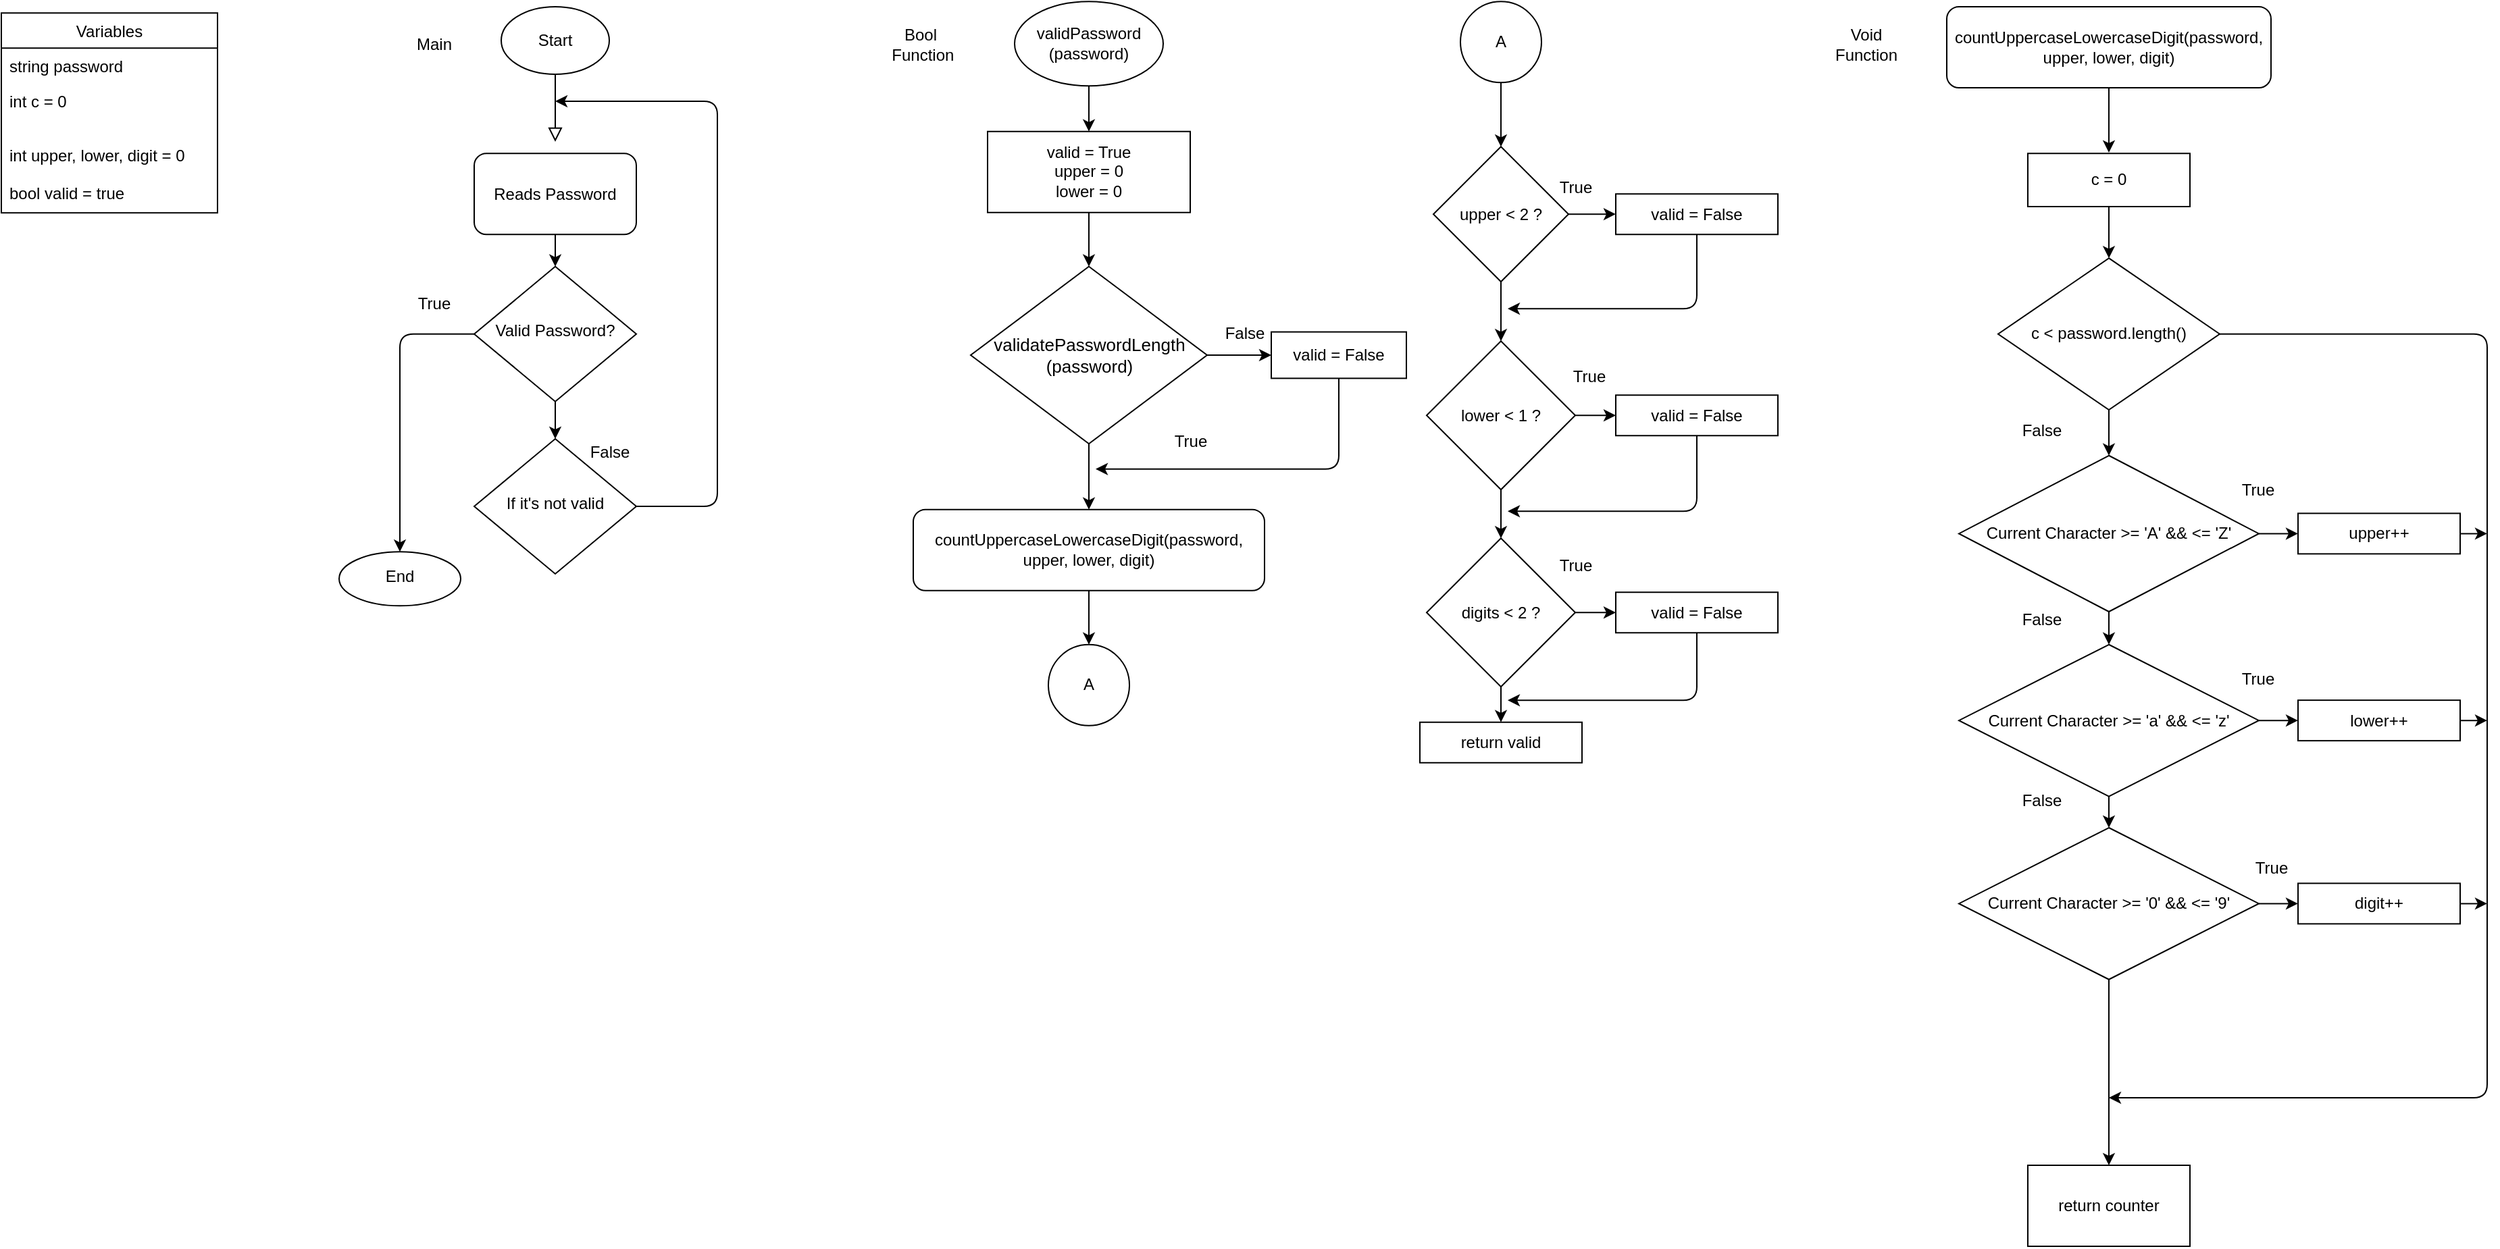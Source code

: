 <mxfile version="14.6.13" type="github">
  <diagram id="C5RBs43oDa-KdzZeNtuy" name="Page-1">
    <mxGraphModel dx="1673" dy="889" grid="1" gridSize="10" guides="1" tooltips="1" connect="1" arrows="1" fold="1" page="1" pageScale="1" pageWidth="1920" pageHeight="1200" math="0" shadow="0">
      <root>
        <mxCell id="WIyWlLk6GJQsqaUBKTNV-0" />
        <mxCell id="WIyWlLk6GJQsqaUBKTNV-1" parent="WIyWlLk6GJQsqaUBKTNV-0" />
        <mxCell id="WIyWlLk6GJQsqaUBKTNV-2" value="" style="html=1;jettySize=auto;orthogonalLoop=1;fontSize=11;endArrow=block;endFill=0;endSize=8;strokeWidth=1;shadow=0;labelBackgroundColor=none;edgeStyle=orthogonalEdgeStyle;" parent="WIyWlLk6GJQsqaUBKTNV-1" edge="1">
          <mxGeometry relative="1" as="geometry">
            <mxPoint x="430" y="72" as="sourcePoint" />
            <mxPoint x="430" y="122" as="targetPoint" />
          </mxGeometry>
        </mxCell>
        <mxCell id="QUAZW8t2TdC763v6tmOx-5" value="" style="edgeStyle=orthogonalEdgeStyle;curved=0;rounded=1;sketch=0;orthogonalLoop=1;jettySize=auto;html=1;" edge="1" parent="WIyWlLk6GJQsqaUBKTNV-1" source="WIyWlLk6GJQsqaUBKTNV-10" target="QUAZW8t2TdC763v6tmOx-4">
          <mxGeometry relative="1" as="geometry" />
        </mxCell>
        <mxCell id="QUAZW8t2TdC763v6tmOx-10" value="" style="edgeStyle=orthogonalEdgeStyle;curved=0;rounded=1;sketch=0;orthogonalLoop=1;jettySize=auto;html=1;" edge="1" parent="WIyWlLk6GJQsqaUBKTNV-1" source="WIyWlLk6GJQsqaUBKTNV-10" target="QUAZW8t2TdC763v6tmOx-9">
          <mxGeometry relative="1" as="geometry" />
        </mxCell>
        <mxCell id="WIyWlLk6GJQsqaUBKTNV-10" value="Valid Password?" style="rhombus;whiteSpace=wrap;html=1;shadow=0;fontFamily=Helvetica;fontSize=12;align=center;strokeWidth=1;spacing=6;spacingTop=-4;" parent="WIyWlLk6GJQsqaUBKTNV-1" vertex="1">
          <mxGeometry x="370" y="214.38" width="120" height="100" as="geometry" />
        </mxCell>
        <mxCell id="QUAZW8t2TdC763v6tmOx-1" value="Start" style="ellipse;whiteSpace=wrap;html=1;rounded=0;sketch=0;" vertex="1" parent="WIyWlLk6GJQsqaUBKTNV-1">
          <mxGeometry x="390" y="22" width="80" height="50" as="geometry" />
        </mxCell>
        <mxCell id="QUAZW8t2TdC763v6tmOx-3" value="" style="edgeStyle=orthogonalEdgeStyle;curved=0;rounded=1;sketch=0;orthogonalLoop=1;jettySize=auto;html=1;" edge="1" parent="WIyWlLk6GJQsqaUBKTNV-1" source="QUAZW8t2TdC763v6tmOx-2" target="WIyWlLk6GJQsqaUBKTNV-10">
          <mxGeometry relative="1" as="geometry" />
        </mxCell>
        <mxCell id="QUAZW8t2TdC763v6tmOx-2" value="Reads Password" style="rounded=1;whiteSpace=wrap;html=1;sketch=0;" vertex="1" parent="WIyWlLk6GJQsqaUBKTNV-1">
          <mxGeometry x="370" y="130.63" width="120" height="60" as="geometry" />
        </mxCell>
        <mxCell id="QUAZW8t2TdC763v6tmOx-6" style="edgeStyle=orthogonalEdgeStyle;curved=0;rounded=1;sketch=0;orthogonalLoop=1;jettySize=auto;html=1;" edge="1" parent="WIyWlLk6GJQsqaUBKTNV-1" source="QUAZW8t2TdC763v6tmOx-4">
          <mxGeometry relative="1" as="geometry">
            <mxPoint x="430" y="92" as="targetPoint" />
            <Array as="points">
              <mxPoint x="550" y="392" />
              <mxPoint x="550" y="92" />
            </Array>
          </mxGeometry>
        </mxCell>
        <mxCell id="QUAZW8t2TdC763v6tmOx-4" value="If it&#39;s not valid" style="rhombus;whiteSpace=wrap;html=1;shadow=0;fontFamily=Helvetica;fontSize=12;align=center;strokeWidth=1;spacing=6;spacingTop=-4;" vertex="1" parent="WIyWlLk6GJQsqaUBKTNV-1">
          <mxGeometry x="370" y="342" width="120" height="100" as="geometry" />
        </mxCell>
        <mxCell id="QUAZW8t2TdC763v6tmOx-9" value="End" style="ellipse;whiteSpace=wrap;html=1;shadow=0;strokeWidth=1;spacing=6;spacingTop=-4;" vertex="1" parent="WIyWlLk6GJQsqaUBKTNV-1">
          <mxGeometry x="270" y="425.63" width="90" height="40" as="geometry" />
        </mxCell>
        <mxCell id="QUAZW8t2TdC763v6tmOx-15" style="edgeStyle=orthogonalEdgeStyle;curved=0;rounded=1;sketch=0;orthogonalLoop=1;jettySize=auto;html=1;exitX=0.5;exitY=1;exitDx=0;exitDy=0;entryX=0.5;entryY=0;entryDx=0;entryDy=0;" edge="1" parent="WIyWlLk6GJQsqaUBKTNV-1" source="QUAZW8t2TdC763v6tmOx-11" target="QUAZW8t2TdC763v6tmOx-14">
          <mxGeometry relative="1" as="geometry" />
        </mxCell>
        <mxCell id="QUAZW8t2TdC763v6tmOx-11" value="validPassword&lt;br&gt;(password)" style="ellipse;whiteSpace=wrap;html=1;rounded=0;sketch=0;" vertex="1" parent="WIyWlLk6GJQsqaUBKTNV-1">
          <mxGeometry x="770" y="18.13" width="110" height="62.5" as="geometry" />
        </mxCell>
        <mxCell id="QUAZW8t2TdC763v6tmOx-16" style="edgeStyle=orthogonalEdgeStyle;curved=0;rounded=1;sketch=0;orthogonalLoop=1;jettySize=auto;html=1;exitX=0.5;exitY=1;exitDx=0;exitDy=0;" edge="1" parent="WIyWlLk6GJQsqaUBKTNV-1" source="QUAZW8t2TdC763v6tmOx-14">
          <mxGeometry relative="1" as="geometry">
            <mxPoint x="825" y="214.38" as="targetPoint" />
          </mxGeometry>
        </mxCell>
        <mxCell id="QUAZW8t2TdC763v6tmOx-14" value="valid = True&lt;br&gt;upper = 0&lt;br&gt;lower = 0" style="rounded=0;whiteSpace=wrap;html=1;sketch=0;" vertex="1" parent="WIyWlLk6GJQsqaUBKTNV-1">
          <mxGeometry x="750" y="114.38" width="150" height="60" as="geometry" />
        </mxCell>
        <mxCell id="QUAZW8t2TdC763v6tmOx-18" style="edgeStyle=orthogonalEdgeStyle;curved=0;rounded=1;sketch=0;orthogonalLoop=1;jettySize=auto;html=1;" edge="1" parent="WIyWlLk6GJQsqaUBKTNV-1" source="QUAZW8t2TdC763v6tmOx-17" target="QUAZW8t2TdC763v6tmOx-19">
          <mxGeometry relative="1" as="geometry">
            <mxPoint x="825" y="404.38" as="targetPoint" />
          </mxGeometry>
        </mxCell>
        <mxCell id="QUAZW8t2TdC763v6tmOx-23" style="edgeStyle=orthogonalEdgeStyle;curved=0;rounded=1;sketch=0;orthogonalLoop=1;jettySize=auto;html=1;exitX=1;exitY=0.5;exitDx=0;exitDy=0;" edge="1" parent="WIyWlLk6GJQsqaUBKTNV-1" source="QUAZW8t2TdC763v6tmOx-17" target="QUAZW8t2TdC763v6tmOx-24">
          <mxGeometry relative="1" as="geometry">
            <mxPoint x="980" y="280.38" as="targetPoint" />
          </mxGeometry>
        </mxCell>
        <mxCell id="QUAZW8t2TdC763v6tmOx-17" value="&lt;font style=&quot;font-size: 13px&quot;&gt;validatePasswordLength&lt;br&gt;(password)&lt;br&gt;&lt;/font&gt;" style="rhombus;whiteSpace=wrap;html=1;rounded=0;sketch=0;" vertex="1" parent="WIyWlLk6GJQsqaUBKTNV-1">
          <mxGeometry x="737.5" y="214.38" width="175" height="131.25" as="geometry" />
        </mxCell>
        <mxCell id="QUAZW8t2TdC763v6tmOx-21" value="" style="edgeStyle=orthogonalEdgeStyle;curved=0;rounded=1;sketch=0;orthogonalLoop=1;jettySize=auto;html=1;" edge="1" parent="WIyWlLk6GJQsqaUBKTNV-1" source="QUAZW8t2TdC763v6tmOx-19" target="QUAZW8t2TdC763v6tmOx-22">
          <mxGeometry relative="1" as="geometry">
            <mxPoint x="825" y="504.38" as="targetPoint" />
          </mxGeometry>
        </mxCell>
        <mxCell id="QUAZW8t2TdC763v6tmOx-19" value="countUppercaseLowercaseDigit(password, upper, lower, digit)" style="rounded=1;whiteSpace=wrap;html=1;sketch=0;" vertex="1" parent="WIyWlLk6GJQsqaUBKTNV-1">
          <mxGeometry x="695" y="394.38" width="260" height="60" as="geometry" />
        </mxCell>
        <mxCell id="QUAZW8t2TdC763v6tmOx-22" value="A" style="ellipse;whiteSpace=wrap;html=1;aspect=fixed;rounded=0;sketch=0;" vertex="1" parent="WIyWlLk6GJQsqaUBKTNV-1">
          <mxGeometry x="795" y="494.38" width="60" height="60" as="geometry" />
        </mxCell>
        <mxCell id="QUAZW8t2TdC763v6tmOx-25" style="edgeStyle=orthogonalEdgeStyle;curved=0;rounded=1;sketch=0;orthogonalLoop=1;jettySize=auto;html=1;" edge="1" parent="WIyWlLk6GJQsqaUBKTNV-1" source="QUAZW8t2TdC763v6tmOx-24">
          <mxGeometry relative="1" as="geometry">
            <mxPoint x="830" y="364.38" as="targetPoint" />
            <Array as="points">
              <mxPoint x="1010" y="364.38" />
            </Array>
          </mxGeometry>
        </mxCell>
        <mxCell id="QUAZW8t2TdC763v6tmOx-24" value="valid = False" style="rounded=0;whiteSpace=wrap;html=1;sketch=0;" vertex="1" parent="WIyWlLk6GJQsqaUBKTNV-1">
          <mxGeometry x="960" y="262.82" width="100" height="34.37" as="geometry" />
        </mxCell>
        <mxCell id="QUAZW8t2TdC763v6tmOx-26" value="True" style="text;html=1;align=center;verticalAlign=middle;resizable=0;points=[];autosize=1;strokeColor=none;" vertex="1" parent="WIyWlLk6GJQsqaUBKTNV-1">
          <mxGeometry x="880" y="334.38" width="40" height="20" as="geometry" />
        </mxCell>
        <mxCell id="QUAZW8t2TdC763v6tmOx-27" value="True" style="text;html=1;align=center;verticalAlign=middle;resizable=0;points=[];autosize=1;strokeColor=none;" vertex="1" parent="WIyWlLk6GJQsqaUBKTNV-1">
          <mxGeometry x="320" y="232" width="40" height="20" as="geometry" />
        </mxCell>
        <mxCell id="QUAZW8t2TdC763v6tmOx-28" value="False" style="text;html=1;align=center;verticalAlign=middle;resizable=0;points=[];autosize=1;strokeColor=none;" vertex="1" parent="WIyWlLk6GJQsqaUBKTNV-1">
          <mxGeometry x="920" y="254.38" width="40" height="20" as="geometry" />
        </mxCell>
        <mxCell id="QUAZW8t2TdC763v6tmOx-29" value="False" style="text;html=1;align=center;verticalAlign=middle;resizable=0;points=[];autosize=1;strokeColor=none;" vertex="1" parent="WIyWlLk6GJQsqaUBKTNV-1">
          <mxGeometry x="450" y="342" width="40" height="20" as="geometry" />
        </mxCell>
        <mxCell id="QUAZW8t2TdC763v6tmOx-33" value="" style="edgeStyle=orthogonalEdgeStyle;curved=0;rounded=1;sketch=0;orthogonalLoop=1;jettySize=auto;html=1;" edge="1" parent="WIyWlLk6GJQsqaUBKTNV-1" source="QUAZW8t2TdC763v6tmOx-31" target="QUAZW8t2TdC763v6tmOx-32">
          <mxGeometry relative="1" as="geometry" />
        </mxCell>
        <mxCell id="QUAZW8t2TdC763v6tmOx-31" value="A" style="ellipse;whiteSpace=wrap;html=1;aspect=fixed;rounded=0;sketch=0;" vertex="1" parent="WIyWlLk6GJQsqaUBKTNV-1">
          <mxGeometry x="1100" y="18.13" width="60" height="60" as="geometry" />
        </mxCell>
        <mxCell id="QUAZW8t2TdC763v6tmOx-35" value="" style="edgeStyle=orthogonalEdgeStyle;curved=0;rounded=1;sketch=0;orthogonalLoop=1;jettySize=auto;html=1;" edge="1" parent="WIyWlLk6GJQsqaUBKTNV-1" source="QUAZW8t2TdC763v6tmOx-32" target="QUAZW8t2TdC763v6tmOx-34">
          <mxGeometry relative="1" as="geometry" />
        </mxCell>
        <mxCell id="QUAZW8t2TdC763v6tmOx-37" value="" style="edgeStyle=orthogonalEdgeStyle;curved=0;rounded=1;sketch=0;orthogonalLoop=1;jettySize=auto;html=1;" edge="1" parent="WIyWlLk6GJQsqaUBKTNV-1" source="QUAZW8t2TdC763v6tmOx-32" target="QUAZW8t2TdC763v6tmOx-36">
          <mxGeometry relative="1" as="geometry" />
        </mxCell>
        <mxCell id="QUAZW8t2TdC763v6tmOx-32" value="upper &amp;lt; 2 ?" style="rhombus;whiteSpace=wrap;html=1;rounded=0;sketch=0;" vertex="1" parent="WIyWlLk6GJQsqaUBKTNV-1">
          <mxGeometry x="1080" y="125.63" width="100" height="100" as="geometry" />
        </mxCell>
        <mxCell id="QUAZW8t2TdC763v6tmOx-42" style="edgeStyle=orthogonalEdgeStyle;curved=0;rounded=1;sketch=0;orthogonalLoop=1;jettySize=auto;html=1;exitX=0.5;exitY=1;exitDx=0;exitDy=0;" edge="1" parent="WIyWlLk6GJQsqaUBKTNV-1" source="QUAZW8t2TdC763v6tmOx-34">
          <mxGeometry relative="1" as="geometry">
            <mxPoint x="1135" y="245.63" as="targetPoint" />
            <Array as="points">
              <mxPoint x="1275" y="245.63" />
            </Array>
          </mxGeometry>
        </mxCell>
        <mxCell id="QUAZW8t2TdC763v6tmOx-34" value="valid = False" style="rounded=0;whiteSpace=wrap;html=1;sketch=0;" vertex="1" parent="WIyWlLk6GJQsqaUBKTNV-1">
          <mxGeometry x="1215" y="160.63" width="120" height="30" as="geometry" />
        </mxCell>
        <mxCell id="QUAZW8t2TdC763v6tmOx-47" style="edgeStyle=orthogonalEdgeStyle;curved=0;rounded=1;sketch=0;orthogonalLoop=1;jettySize=auto;html=1;exitX=1;exitY=0.5;exitDx=0;exitDy=0;entryX=0;entryY=0.5;entryDx=0;entryDy=0;" edge="1" parent="WIyWlLk6GJQsqaUBKTNV-1" source="QUAZW8t2TdC763v6tmOx-36" target="QUAZW8t2TdC763v6tmOx-46">
          <mxGeometry relative="1" as="geometry" />
        </mxCell>
        <mxCell id="QUAZW8t2TdC763v6tmOx-50" value="" style="edgeStyle=orthogonalEdgeStyle;curved=0;rounded=1;sketch=0;orthogonalLoop=1;jettySize=auto;html=1;" edge="1" parent="WIyWlLk6GJQsqaUBKTNV-1" source="QUAZW8t2TdC763v6tmOx-36" target="QUAZW8t2TdC763v6tmOx-49">
          <mxGeometry relative="1" as="geometry" />
        </mxCell>
        <mxCell id="QUAZW8t2TdC763v6tmOx-36" value="lower &amp;lt; 1 ?" style="rhombus;whiteSpace=wrap;html=1;rounded=0;sketch=0;" vertex="1" parent="WIyWlLk6GJQsqaUBKTNV-1">
          <mxGeometry x="1075" y="269.63" width="110" height="110" as="geometry" />
        </mxCell>
        <mxCell id="QUAZW8t2TdC763v6tmOx-39" value="True" style="text;html=1;align=center;verticalAlign=middle;resizable=0;points=[];autosize=1;strokeColor=none;" vertex="1" parent="WIyWlLk6GJQsqaUBKTNV-1">
          <mxGeometry x="1165" y="145.63" width="40" height="20" as="geometry" />
        </mxCell>
        <mxCell id="QUAZW8t2TdC763v6tmOx-56" style="edgeStyle=orthogonalEdgeStyle;curved=0;rounded=1;sketch=0;orthogonalLoop=1;jettySize=auto;html=1;exitX=0.5;exitY=1;exitDx=0;exitDy=0;" edge="1" parent="WIyWlLk6GJQsqaUBKTNV-1" source="QUAZW8t2TdC763v6tmOx-46">
          <mxGeometry relative="1" as="geometry">
            <mxPoint x="1135" y="395.63" as="targetPoint" />
            <Array as="points">
              <mxPoint x="1275" y="395.63" />
            </Array>
          </mxGeometry>
        </mxCell>
        <mxCell id="QUAZW8t2TdC763v6tmOx-46" value="valid = False" style="rounded=0;whiteSpace=wrap;html=1;sketch=0;" vertex="1" parent="WIyWlLk6GJQsqaUBKTNV-1">
          <mxGeometry x="1215" y="309.63" width="120" height="30" as="geometry" />
        </mxCell>
        <mxCell id="QUAZW8t2TdC763v6tmOx-48" value="True" style="text;html=1;align=center;verticalAlign=middle;resizable=0;points=[];autosize=1;strokeColor=none;" vertex="1" parent="WIyWlLk6GJQsqaUBKTNV-1">
          <mxGeometry x="1175" y="285.63" width="40" height="20" as="geometry" />
        </mxCell>
        <mxCell id="QUAZW8t2TdC763v6tmOx-52" style="edgeStyle=orthogonalEdgeStyle;curved=0;rounded=1;sketch=0;orthogonalLoop=1;jettySize=auto;html=1;exitX=1;exitY=0.5;exitDx=0;exitDy=0;entryX=0;entryY=0.5;entryDx=0;entryDy=0;" edge="1" parent="WIyWlLk6GJQsqaUBKTNV-1" source="QUAZW8t2TdC763v6tmOx-49" target="QUAZW8t2TdC763v6tmOx-51">
          <mxGeometry relative="1" as="geometry" />
        </mxCell>
        <mxCell id="QUAZW8t2TdC763v6tmOx-54" style="edgeStyle=orthogonalEdgeStyle;curved=0;rounded=1;sketch=0;orthogonalLoop=1;jettySize=auto;html=1;exitX=0.5;exitY=1;exitDx=0;exitDy=0;" edge="1" parent="WIyWlLk6GJQsqaUBKTNV-1" source="QUAZW8t2TdC763v6tmOx-49" target="QUAZW8t2TdC763v6tmOx-55">
          <mxGeometry relative="1" as="geometry">
            <mxPoint x="1130" y="575.63" as="targetPoint" />
          </mxGeometry>
        </mxCell>
        <mxCell id="QUAZW8t2TdC763v6tmOx-49" value="digits &amp;lt; 2 ?" style="rhombus;whiteSpace=wrap;html=1;rounded=0;sketch=0;" vertex="1" parent="WIyWlLk6GJQsqaUBKTNV-1">
          <mxGeometry x="1075" y="415.63" width="110" height="110" as="geometry" />
        </mxCell>
        <mxCell id="QUAZW8t2TdC763v6tmOx-57" style="edgeStyle=orthogonalEdgeStyle;curved=0;rounded=1;sketch=0;orthogonalLoop=1;jettySize=auto;html=1;" edge="1" parent="WIyWlLk6GJQsqaUBKTNV-1" source="QUAZW8t2TdC763v6tmOx-51">
          <mxGeometry relative="1" as="geometry">
            <mxPoint x="1135" y="535.63" as="targetPoint" />
            <Array as="points">
              <mxPoint x="1275" y="535.63" />
            </Array>
          </mxGeometry>
        </mxCell>
        <mxCell id="QUAZW8t2TdC763v6tmOx-51" value="valid = False" style="rounded=0;whiteSpace=wrap;html=1;sketch=0;" vertex="1" parent="WIyWlLk6GJQsqaUBKTNV-1">
          <mxGeometry x="1215" y="455.63" width="120" height="30" as="geometry" />
        </mxCell>
        <mxCell id="QUAZW8t2TdC763v6tmOx-53" value="True" style="text;html=1;align=center;verticalAlign=middle;resizable=0;points=[];autosize=1;strokeColor=none;" vertex="1" parent="WIyWlLk6GJQsqaUBKTNV-1">
          <mxGeometry x="1165" y="425.63" width="40" height="20" as="geometry" />
        </mxCell>
        <mxCell id="QUAZW8t2TdC763v6tmOx-55" value="return valid" style="rounded=0;whiteSpace=wrap;html=1;sketch=0;" vertex="1" parent="WIyWlLk6GJQsqaUBKTNV-1">
          <mxGeometry x="1070" y="551.88" width="120" height="30" as="geometry" />
        </mxCell>
        <mxCell id="QUAZW8t2TdC763v6tmOx-60" style="edgeStyle=orthogonalEdgeStyle;curved=0;rounded=1;sketch=0;orthogonalLoop=1;jettySize=auto;html=1;exitX=0.5;exitY=1;exitDx=0;exitDy=0;" edge="1" parent="WIyWlLk6GJQsqaUBKTNV-1" source="QUAZW8t2TdC763v6tmOx-59">
          <mxGeometry relative="1" as="geometry">
            <mxPoint x="1580" y="130" as="targetPoint" />
          </mxGeometry>
        </mxCell>
        <mxCell id="QUAZW8t2TdC763v6tmOx-59" value="countUppercaseLowercaseDigit(password, upper, lower, digit)" style="rounded=1;whiteSpace=wrap;html=1;sketch=0;" vertex="1" parent="WIyWlLk6GJQsqaUBKTNV-1">
          <mxGeometry x="1460" y="22" width="240" height="60" as="geometry" />
        </mxCell>
        <mxCell id="QUAZW8t2TdC763v6tmOx-63" value="" style="edgeStyle=orthogonalEdgeStyle;curved=0;rounded=1;sketch=0;orthogonalLoop=1;jettySize=auto;html=1;" edge="1" parent="WIyWlLk6GJQsqaUBKTNV-1" source="QUAZW8t2TdC763v6tmOx-61" target="QUAZW8t2TdC763v6tmOx-62">
          <mxGeometry relative="1" as="geometry" />
        </mxCell>
        <mxCell id="QUAZW8t2TdC763v6tmOx-61" value="c = 0" style="rounded=0;whiteSpace=wrap;html=1;sketch=0;" vertex="1" parent="WIyWlLk6GJQsqaUBKTNV-1">
          <mxGeometry x="1520" y="130.63" width="120" height="39.37" as="geometry" />
        </mxCell>
        <mxCell id="QUAZW8t2TdC763v6tmOx-65" style="edgeStyle=orthogonalEdgeStyle;curved=0;rounded=1;sketch=0;orthogonalLoop=1;jettySize=auto;html=1;exitX=0.5;exitY=1;exitDx=0;exitDy=0;entryX=0.5;entryY=0;entryDx=0;entryDy=0;" edge="1" parent="WIyWlLk6GJQsqaUBKTNV-1" source="QUAZW8t2TdC763v6tmOx-62" target="QUAZW8t2TdC763v6tmOx-64">
          <mxGeometry relative="1" as="geometry" />
        </mxCell>
        <mxCell id="QUAZW8t2TdC763v6tmOx-69" style="edgeStyle=orthogonalEdgeStyle;curved=0;rounded=1;sketch=0;orthogonalLoop=1;jettySize=auto;html=1;" edge="1" parent="WIyWlLk6GJQsqaUBKTNV-1" source="QUAZW8t2TdC763v6tmOx-62">
          <mxGeometry relative="1" as="geometry">
            <mxPoint x="1580" y="830" as="targetPoint" />
            <Array as="points">
              <mxPoint x="1860" y="264" />
              <mxPoint x="1860" y="830" />
            </Array>
          </mxGeometry>
        </mxCell>
        <mxCell id="QUAZW8t2TdC763v6tmOx-62" value="c &amp;lt; password.length()" style="rhombus;whiteSpace=wrap;html=1;rounded=0;sketch=0;" vertex="1" parent="WIyWlLk6GJQsqaUBKTNV-1">
          <mxGeometry x="1498" y="208.19" width="164" height="112.38" as="geometry" />
        </mxCell>
        <mxCell id="QUAZW8t2TdC763v6tmOx-67" style="edgeStyle=orthogonalEdgeStyle;curved=0;rounded=1;sketch=0;orthogonalLoop=1;jettySize=auto;html=1;exitX=0.5;exitY=1;exitDx=0;exitDy=0;entryX=0.5;entryY=0;entryDx=0;entryDy=0;" edge="1" parent="WIyWlLk6GJQsqaUBKTNV-1" source="QUAZW8t2TdC763v6tmOx-64" target="QUAZW8t2TdC763v6tmOx-66">
          <mxGeometry relative="1" as="geometry" />
        </mxCell>
        <mxCell id="QUAZW8t2TdC763v6tmOx-71" value="" style="edgeStyle=orthogonalEdgeStyle;curved=0;rounded=1;sketch=0;orthogonalLoop=1;jettySize=auto;html=1;" edge="1" parent="WIyWlLk6GJQsqaUBKTNV-1" source="QUAZW8t2TdC763v6tmOx-64" target="QUAZW8t2TdC763v6tmOx-70">
          <mxGeometry relative="1" as="geometry" />
        </mxCell>
        <mxCell id="QUAZW8t2TdC763v6tmOx-64" value="Current Character &amp;gt;= &#39;A&#39; &amp;amp;&amp;amp; &amp;lt;= &#39;Z&#39;" style="rhombus;whiteSpace=wrap;html=1;rounded=0;sketch=0;" vertex="1" parent="WIyWlLk6GJQsqaUBKTNV-1">
          <mxGeometry x="1469" y="354.38" width="222" height="115.62" as="geometry" />
        </mxCell>
        <mxCell id="QUAZW8t2TdC763v6tmOx-76" style="edgeStyle=orthogonalEdgeStyle;curved=0;rounded=1;sketch=0;orthogonalLoop=1;jettySize=auto;html=1;exitX=1;exitY=0.5;exitDx=0;exitDy=0;entryX=0;entryY=0.5;entryDx=0;entryDy=0;" edge="1" parent="WIyWlLk6GJQsqaUBKTNV-1" source="QUAZW8t2TdC763v6tmOx-66" target="QUAZW8t2TdC763v6tmOx-74">
          <mxGeometry relative="1" as="geometry" />
        </mxCell>
        <mxCell id="QUAZW8t2TdC763v6tmOx-78" style="edgeStyle=orthogonalEdgeStyle;curved=0;rounded=1;sketch=0;orthogonalLoop=1;jettySize=auto;html=1;exitX=0.5;exitY=1;exitDx=0;exitDy=0;entryX=0.5;entryY=0;entryDx=0;entryDy=0;" edge="1" parent="WIyWlLk6GJQsqaUBKTNV-1" source="QUAZW8t2TdC763v6tmOx-66" target="QUAZW8t2TdC763v6tmOx-68">
          <mxGeometry relative="1" as="geometry" />
        </mxCell>
        <mxCell id="QUAZW8t2TdC763v6tmOx-66" value="Current Character &amp;gt;= &#39;a&#39; &amp;amp;&amp;amp; &amp;lt;= &#39;z&#39;" style="rhombus;whiteSpace=wrap;html=1;rounded=0;sketch=0;" vertex="1" parent="WIyWlLk6GJQsqaUBKTNV-1">
          <mxGeometry x="1469" y="494.38" width="222" height="112.38" as="geometry" />
        </mxCell>
        <mxCell id="QUAZW8t2TdC763v6tmOx-80" style="edgeStyle=orthogonalEdgeStyle;curved=0;rounded=1;sketch=0;orthogonalLoop=1;jettySize=auto;html=1;exitX=1;exitY=0.5;exitDx=0;exitDy=0;entryX=0;entryY=0.5;entryDx=0;entryDy=0;" edge="1" parent="WIyWlLk6GJQsqaUBKTNV-1" source="QUAZW8t2TdC763v6tmOx-68" target="QUAZW8t2TdC763v6tmOx-79">
          <mxGeometry relative="1" as="geometry" />
        </mxCell>
        <mxCell id="QUAZW8t2TdC763v6tmOx-82" style="edgeStyle=orthogonalEdgeStyle;curved=0;rounded=1;sketch=0;orthogonalLoop=1;jettySize=auto;html=1;exitX=0.5;exitY=1;exitDx=0;exitDy=0;" edge="1" parent="WIyWlLk6GJQsqaUBKTNV-1" source="QUAZW8t2TdC763v6tmOx-68" target="QUAZW8t2TdC763v6tmOx-83">
          <mxGeometry relative="1" as="geometry">
            <mxPoint x="1580" y="810" as="targetPoint" />
          </mxGeometry>
        </mxCell>
        <mxCell id="QUAZW8t2TdC763v6tmOx-68" value="Current Character &amp;gt;= &#39;0&#39; &amp;amp;&amp;amp; &amp;lt;= &#39;9&#39;" style="rhombus;whiteSpace=wrap;html=1;rounded=0;sketch=0;" vertex="1" parent="WIyWlLk6GJQsqaUBKTNV-1">
          <mxGeometry x="1469" y="630" width="222" height="112.38" as="geometry" />
        </mxCell>
        <mxCell id="QUAZW8t2TdC763v6tmOx-75" style="edgeStyle=orthogonalEdgeStyle;curved=0;rounded=1;sketch=0;orthogonalLoop=1;jettySize=auto;html=1;exitX=1;exitY=0.5;exitDx=0;exitDy=0;" edge="1" parent="WIyWlLk6GJQsqaUBKTNV-1" source="QUAZW8t2TdC763v6tmOx-70">
          <mxGeometry relative="1" as="geometry">
            <mxPoint x="1860" y="412" as="targetPoint" />
          </mxGeometry>
        </mxCell>
        <mxCell id="QUAZW8t2TdC763v6tmOx-70" value="upper++" style="rounded=0;whiteSpace=wrap;html=1;sketch=0;" vertex="1" parent="WIyWlLk6GJQsqaUBKTNV-1">
          <mxGeometry x="1720" y="397.19" width="120" height="30" as="geometry" />
        </mxCell>
        <mxCell id="QUAZW8t2TdC763v6tmOx-77" style="edgeStyle=orthogonalEdgeStyle;curved=0;rounded=1;sketch=0;orthogonalLoop=1;jettySize=auto;html=1;exitX=1;exitY=0.5;exitDx=0;exitDy=0;" edge="1" parent="WIyWlLk6GJQsqaUBKTNV-1" source="QUAZW8t2TdC763v6tmOx-74">
          <mxGeometry relative="1" as="geometry">
            <mxPoint x="1860" y="551" as="targetPoint" />
          </mxGeometry>
        </mxCell>
        <mxCell id="QUAZW8t2TdC763v6tmOx-74" value="lower++" style="rounded=0;whiteSpace=wrap;html=1;sketch=0;" vertex="1" parent="WIyWlLk6GJQsqaUBKTNV-1">
          <mxGeometry x="1720" y="535.57" width="120" height="30" as="geometry" />
        </mxCell>
        <mxCell id="QUAZW8t2TdC763v6tmOx-81" style="edgeStyle=orthogonalEdgeStyle;curved=0;rounded=1;sketch=0;orthogonalLoop=1;jettySize=auto;html=1;exitX=1;exitY=0.5;exitDx=0;exitDy=0;" edge="1" parent="WIyWlLk6GJQsqaUBKTNV-1" source="QUAZW8t2TdC763v6tmOx-79">
          <mxGeometry relative="1" as="geometry">
            <mxPoint x="1860" y="686" as="targetPoint" />
          </mxGeometry>
        </mxCell>
        <mxCell id="QUAZW8t2TdC763v6tmOx-79" value="digit++" style="rounded=0;whiteSpace=wrap;html=1;sketch=0;" vertex="1" parent="WIyWlLk6GJQsqaUBKTNV-1">
          <mxGeometry x="1720" y="671.19" width="120" height="30" as="geometry" />
        </mxCell>
        <mxCell id="QUAZW8t2TdC763v6tmOx-83" value="return counter" style="rounded=0;whiteSpace=wrap;html=1;sketch=0;" vertex="1" parent="WIyWlLk6GJQsqaUBKTNV-1">
          <mxGeometry x="1520" y="880" width="120" height="60" as="geometry" />
        </mxCell>
        <mxCell id="QUAZW8t2TdC763v6tmOx-84" value="True" style="text;html=1;align=center;verticalAlign=middle;resizable=0;points=[];autosize=1;strokeColor=none;" vertex="1" parent="WIyWlLk6GJQsqaUBKTNV-1">
          <mxGeometry x="1670" y="370" width="40" height="20" as="geometry" />
        </mxCell>
        <mxCell id="QUAZW8t2TdC763v6tmOx-85" value="True" style="text;html=1;align=center;verticalAlign=middle;resizable=0;points=[];autosize=1;strokeColor=none;" vertex="1" parent="WIyWlLk6GJQsqaUBKTNV-1">
          <mxGeometry x="1670" y="510" width="40" height="20" as="geometry" />
        </mxCell>
        <mxCell id="QUAZW8t2TdC763v6tmOx-86" value="True" style="text;html=1;align=center;verticalAlign=middle;resizable=0;points=[];autosize=1;strokeColor=none;" vertex="1" parent="WIyWlLk6GJQsqaUBKTNV-1">
          <mxGeometry x="1680" y="650" width="40" height="20" as="geometry" />
        </mxCell>
        <mxCell id="QUAZW8t2TdC763v6tmOx-87" value="False" style="text;html=1;align=center;verticalAlign=middle;resizable=0;points=[];autosize=1;strokeColor=none;" vertex="1" parent="WIyWlLk6GJQsqaUBKTNV-1">
          <mxGeometry x="1510" y="325.63" width="40" height="20" as="geometry" />
        </mxCell>
        <mxCell id="QUAZW8t2TdC763v6tmOx-88" value="False" style="text;html=1;align=center;verticalAlign=middle;resizable=0;points=[];autosize=1;strokeColor=none;" vertex="1" parent="WIyWlLk6GJQsqaUBKTNV-1">
          <mxGeometry x="1510" y="465.63" width="40" height="20" as="geometry" />
        </mxCell>
        <mxCell id="QUAZW8t2TdC763v6tmOx-89" value="False" style="text;html=1;align=center;verticalAlign=middle;resizable=0;points=[];autosize=1;strokeColor=none;" vertex="1" parent="WIyWlLk6GJQsqaUBKTNV-1">
          <mxGeometry x="1510" y="600" width="40" height="20" as="geometry" />
        </mxCell>
        <mxCell id="QUAZW8t2TdC763v6tmOx-90" value="Main" style="text;html=1;align=center;verticalAlign=middle;resizable=0;points=[];autosize=1;strokeColor=none;" vertex="1" parent="WIyWlLk6GJQsqaUBKTNV-1">
          <mxGeometry x="320" y="40" width="40" height="20" as="geometry" />
        </mxCell>
        <mxCell id="QUAZW8t2TdC763v6tmOx-91" value="Bool&lt;br&gt;&amp;nbsp;Function" style="text;html=1;align=center;verticalAlign=middle;resizable=0;points=[];autosize=1;strokeColor=none;" vertex="1" parent="WIyWlLk6GJQsqaUBKTNV-1">
          <mxGeometry x="670" y="35" width="60" height="30" as="geometry" />
        </mxCell>
        <mxCell id="QUAZW8t2TdC763v6tmOx-92" value="Void &lt;br&gt;Function" style="text;html=1;align=center;verticalAlign=middle;resizable=0;points=[];autosize=1;strokeColor=none;" vertex="1" parent="WIyWlLk6GJQsqaUBKTNV-1">
          <mxGeometry x="1370" y="35" width="60" height="30" as="geometry" />
        </mxCell>
        <mxCell id="QUAZW8t2TdC763v6tmOx-94" value="Variables" style="swimlane;fontStyle=0;childLayout=stackLayout;horizontal=1;startSize=26;horizontalStack=0;resizeParent=1;resizeParentMax=0;resizeLast=0;collapsible=1;marginBottom=0;rounded=0;sketch=0;" vertex="1" parent="WIyWlLk6GJQsqaUBKTNV-1">
          <mxGeometry x="20" y="26.63" width="160" height="148" as="geometry" />
        </mxCell>
        <mxCell id="QUAZW8t2TdC763v6tmOx-95" value="string password" style="text;strokeColor=none;fillColor=none;align=left;verticalAlign=top;spacingLeft=4;spacingRight=4;overflow=hidden;rotatable=0;points=[[0,0.5],[1,0.5]];portConstraint=eastwest;" vertex="1" parent="QUAZW8t2TdC763v6tmOx-94">
          <mxGeometry y="26" width="160" height="26" as="geometry" />
        </mxCell>
        <mxCell id="QUAZW8t2TdC763v6tmOx-96" value="int c = 0" style="text;strokeColor=none;fillColor=none;align=left;verticalAlign=top;spacingLeft=4;spacingRight=4;overflow=hidden;rotatable=0;points=[[0,0.5],[1,0.5]];portConstraint=eastwest;" vertex="1" parent="QUAZW8t2TdC763v6tmOx-94">
          <mxGeometry y="52" width="160" height="26" as="geometry" />
        </mxCell>
        <mxCell id="QUAZW8t2TdC763v6tmOx-97" value="&#xa;int upper, lower, digit = 0&#xa;&#xa;bool valid = true&#xa;" style="text;strokeColor=none;fillColor=none;align=left;verticalAlign=top;spacingLeft=4;spacingRight=4;overflow=hidden;rotatable=0;points=[[0,0.5],[1,0.5]];portConstraint=eastwest;" vertex="1" parent="QUAZW8t2TdC763v6tmOx-94">
          <mxGeometry y="78" width="160" height="70" as="geometry" />
        </mxCell>
      </root>
    </mxGraphModel>
  </diagram>
</mxfile>
